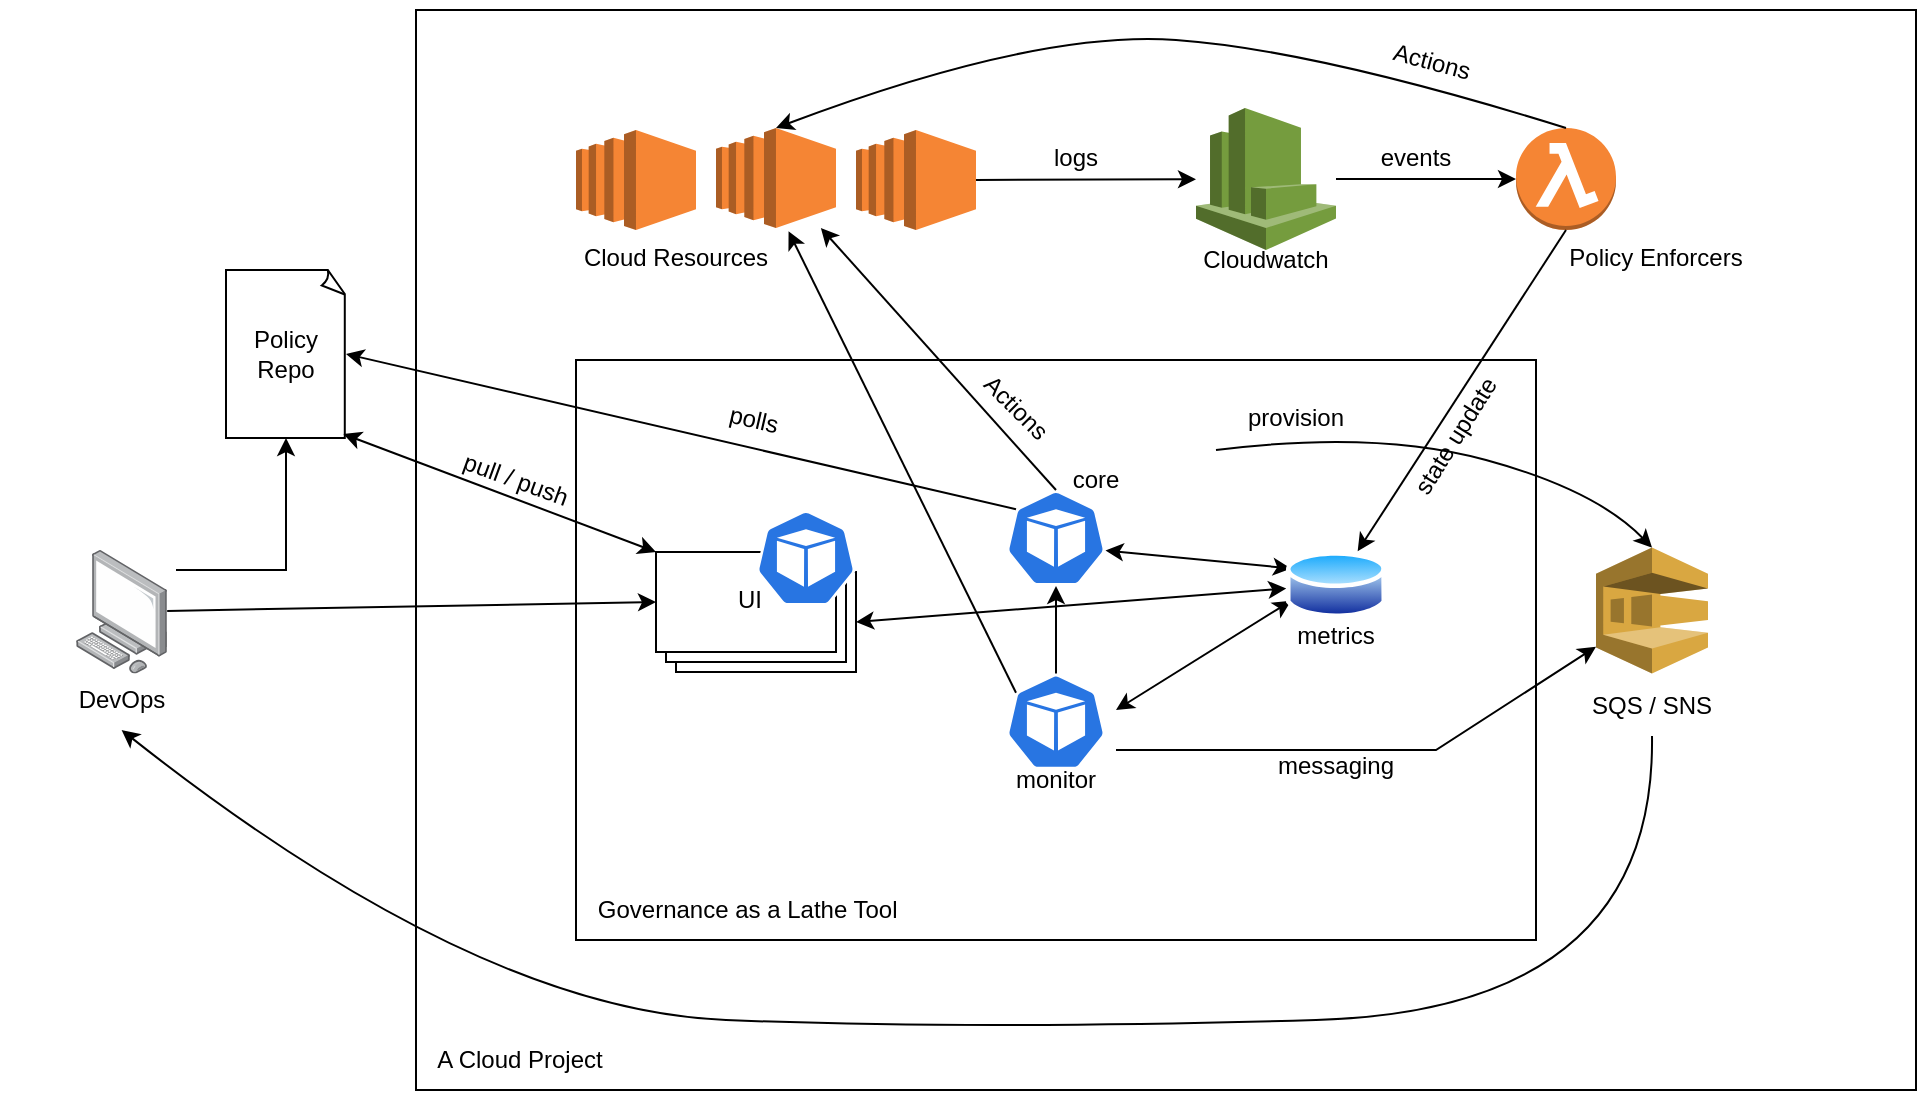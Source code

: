 <mxfile version="20.2.5" type="github">
  <diagram id="Vv94kJZP70gJv3WfLBMk" name="Page-1">
    <mxGraphModel dx="1061" dy="934" grid="1" gridSize="10" guides="1" tooltips="1" connect="1" arrows="1" fold="1" page="1" pageScale="1" pageWidth="1100" pageHeight="850" math="0" shadow="0">
      <root>
        <mxCell id="0" />
        <mxCell id="1" parent="0" />
        <mxCell id="CQJ7iR8nY9A5MEXB7DN9-19" value="" style="verticalLabelPosition=bottom;verticalAlign=top;html=1;shape=mxgraph.basic.rect;fillColor2=none;strokeWidth=1;size=20;indent=5;" vertex="1" parent="1">
          <mxGeometry x="270" y="80" width="750" height="540" as="geometry" />
        </mxCell>
        <mxCell id="CQJ7iR8nY9A5MEXB7DN9-18" value="" style="verticalLabelPosition=bottom;verticalAlign=top;html=1;shape=mxgraph.basic.rect;fillColor2=none;strokeWidth=1;size=20;indent=5;" vertex="1" parent="1">
          <mxGeometry x="350" y="255" width="480" height="290" as="geometry" />
        </mxCell>
        <mxCell id="CQJ7iR8nY9A5MEXB7DN9-4" value="" style="points=[];aspect=fixed;html=1;align=center;shadow=0;dashed=0;image;image=img/lib/allied_telesis/computer_and_terminals/Personal_Computer.svg;" vertex="1" parent="1">
          <mxGeometry x="100" y="350" width="45.6" height="61.8" as="geometry" />
        </mxCell>
        <mxCell id="CQJ7iR8nY9A5MEXB7DN9-6" value="" style="shape=image;html=1;verticalAlign=top;verticalLabelPosition=bottom;labelBackgroundColor=#ffffff;imageAspect=0;aspect=fixed;image=https://cdn1.iconfinder.com/data/icons/picons-social/57/github_rounded-128.png" vertex="1" parent="1">
          <mxGeometry x="180" y="150" width="50" height="50" as="geometry" />
        </mxCell>
        <mxCell id="CQJ7iR8nY9A5MEXB7DN9-8" value="Policy&lt;br&gt;Repo" style="whiteSpace=wrap;html=1;shape=mxgraph.basic.document" vertex="1" parent="1">
          <mxGeometry x="175" y="210" width="60" height="84" as="geometry" />
        </mxCell>
        <mxCell id="CQJ7iR8nY9A5MEXB7DN9-9" value="" style="endArrow=classic;html=1;rounded=0;entryX=0.5;entryY=1;entryDx=0;entryDy=0;entryPerimeter=0;" edge="1" parent="1" target="CQJ7iR8nY9A5MEXB7DN9-8">
          <mxGeometry width="50" height="50" relative="1" as="geometry">
            <mxPoint x="150" y="360" as="sourcePoint" />
            <mxPoint x="210" y="360" as="targetPoint" />
            <Array as="points">
              <mxPoint x="205" y="360" />
            </Array>
          </mxGeometry>
        </mxCell>
        <mxCell id="CQJ7iR8nY9A5MEXB7DN9-10" value="" style="outlineConnect=0;dashed=0;verticalLabelPosition=bottom;verticalAlign=top;align=center;html=1;shape=mxgraph.aws3.ec2;fillColor=#F58534;gradientColor=none;" vertex="1" parent="1">
          <mxGeometry x="350" y="140" width="60" height="50" as="geometry" />
        </mxCell>
        <mxCell id="CQJ7iR8nY9A5MEXB7DN9-11" value="" style="outlineConnect=0;dashed=0;verticalLabelPosition=bottom;verticalAlign=top;align=center;html=1;shape=mxgraph.aws3.ec2;fillColor=#F58534;gradientColor=none;" vertex="1" parent="1">
          <mxGeometry x="420" y="139" width="60" height="50" as="geometry" />
        </mxCell>
        <mxCell id="CQJ7iR8nY9A5MEXB7DN9-12" value="" style="outlineConnect=0;dashed=0;verticalLabelPosition=bottom;verticalAlign=top;align=center;html=1;shape=mxgraph.aws3.ec2;fillColor=#F58534;gradientColor=none;" vertex="1" parent="1">
          <mxGeometry x="490" y="140" width="60" height="50" as="geometry" />
        </mxCell>
        <mxCell id="CQJ7iR8nY9A5MEXB7DN9-13" value="" style="outlineConnect=0;dashed=0;verticalLabelPosition=bottom;verticalAlign=top;align=center;html=1;shape=mxgraph.aws3.cloudwatch;fillColor=#759C3E;gradientColor=none;" vertex="1" parent="1">
          <mxGeometry x="660" y="129" width="70" height="71" as="geometry" />
        </mxCell>
        <mxCell id="CQJ7iR8nY9A5MEXB7DN9-15" value="" style="outlineConnect=0;dashed=0;verticalLabelPosition=bottom;verticalAlign=top;align=center;html=1;shape=mxgraph.aws3.lambda_function;fillColor=#F58534;gradientColor=none;" vertex="1" parent="1">
          <mxGeometry x="820" y="139" width="50" height="51" as="geometry" />
        </mxCell>
        <mxCell id="CQJ7iR8nY9A5MEXB7DN9-16" value="" style="sketch=0;html=1;dashed=0;whitespace=wrap;fillColor=#2875E2;strokeColor=#ffffff;points=[[0.005,0.63,0],[0.1,0.2,0],[0.9,0.2,0],[0.5,0,0],[0.995,0.63,0],[0.72,0.99,0],[0.5,1,0],[0.28,0.99,0]];shape=mxgraph.kubernetes.icon;prIcon=pod" vertex="1" parent="1">
          <mxGeometry x="565" y="320" width="50" height="48" as="geometry" />
        </mxCell>
        <mxCell id="CQJ7iR8nY9A5MEXB7DN9-17" value="" style="verticalLabelPosition=bottom;verticalAlign=top;html=1;shape=mxgraph.basic.layered_rect;dx=10;outlineConnect=0;" vertex="1" parent="1">
          <mxGeometry x="390" y="351" width="100" height="60" as="geometry" />
        </mxCell>
        <mxCell id="CQJ7iR8nY9A5MEXB7DN9-21" value="" style="sketch=0;html=1;dashed=0;whitespace=wrap;fillColor=#2875E2;strokeColor=#ffffff;points=[[0.005,0.63,0],[0.1,0.2,0],[0.9,0.2,0],[0.5,0,0],[0.995,0.63,0],[0.72,0.99,0],[0.5,1,0],[0.28,0.99,0]];shape=mxgraph.kubernetes.icon;prIcon=pod" vertex="1" parent="1">
          <mxGeometry x="565" y="411.8" width="50" height="48" as="geometry" />
        </mxCell>
        <mxCell id="CQJ7iR8nY9A5MEXB7DN9-22" value="" style="endArrow=classic;html=1;rounded=0;entryX=0;entryY=0;entryDx=0;entryDy=25;entryPerimeter=0;" edge="1" parent="1" source="CQJ7iR8nY9A5MEXB7DN9-4" target="CQJ7iR8nY9A5MEXB7DN9-17">
          <mxGeometry width="50" height="50" relative="1" as="geometry">
            <mxPoint x="100" y="550" as="sourcePoint" />
            <mxPoint x="150" y="500" as="targetPoint" />
          </mxGeometry>
        </mxCell>
        <mxCell id="CQJ7iR8nY9A5MEXB7DN9-23" value="" style="endArrow=classic;html=1;rounded=0;exitX=0.5;exitY=0;exitDx=0;exitDy=0;exitPerimeter=0;" edge="1" parent="1" source="CQJ7iR8nY9A5MEXB7DN9-16" target="CQJ7iR8nY9A5MEXB7DN9-11">
          <mxGeometry width="50" height="50" relative="1" as="geometry">
            <mxPoint x="520" y="240" as="sourcePoint" />
            <mxPoint x="570" y="190" as="targetPoint" />
          </mxGeometry>
        </mxCell>
        <mxCell id="CQJ7iR8nY9A5MEXB7DN9-25" value="" style="endArrow=classic;html=1;rounded=0;exitX=0.1;exitY=0.2;exitDx=0;exitDy=0;exitPerimeter=0;entryX=1;entryY=0.5;entryDx=0;entryDy=0;entryPerimeter=0;" edge="1" parent="1" source="CQJ7iR8nY9A5MEXB7DN9-16" target="CQJ7iR8nY9A5MEXB7DN9-8">
          <mxGeometry width="50" height="50" relative="1" as="geometry">
            <mxPoint x="460" y="320" as="sourcePoint" />
            <mxPoint x="510" y="270" as="targetPoint" />
          </mxGeometry>
        </mxCell>
        <mxCell id="CQJ7iR8nY9A5MEXB7DN9-28" value="" style="endArrow=classic;html=1;rounded=0;exitX=1;exitY=0.5;exitDx=0;exitDy=0;exitPerimeter=0;" edge="1" parent="1" source="CQJ7iR8nY9A5MEXB7DN9-12" target="CQJ7iR8nY9A5MEXB7DN9-13">
          <mxGeometry width="50" height="50" relative="1" as="geometry">
            <mxPoint x="580" y="190" as="sourcePoint" />
            <mxPoint x="630" y="140" as="targetPoint" />
          </mxGeometry>
        </mxCell>
        <mxCell id="CQJ7iR8nY9A5MEXB7DN9-29" value="" style="endArrow=classic;html=1;rounded=0;entryX=0;entryY=0.5;entryDx=0;entryDy=0;entryPerimeter=0;" edge="1" parent="1" source="CQJ7iR8nY9A5MEXB7DN9-13" target="CQJ7iR8nY9A5MEXB7DN9-15">
          <mxGeometry width="50" height="50" relative="1" as="geometry">
            <mxPoint x="750" y="200" as="sourcePoint" />
            <mxPoint x="800" y="150" as="targetPoint" />
          </mxGeometry>
        </mxCell>
        <mxCell id="CQJ7iR8nY9A5MEXB7DN9-30" value="" style="endArrow=classic;html=1;rounded=0;exitX=0.5;exitY=1;exitDx=0;exitDy=0;exitPerimeter=0;" edge="1" parent="1" source="CQJ7iR8nY9A5MEXB7DN9-15" target="CQJ7iR8nY9A5MEXB7DN9-61">
          <mxGeometry width="50" height="50" relative="1" as="geometry">
            <mxPoint x="880" y="280" as="sourcePoint" />
            <mxPoint x="930" y="230" as="targetPoint" />
          </mxGeometry>
        </mxCell>
        <mxCell id="CQJ7iR8nY9A5MEXB7DN9-32" value="" style="endArrow=classic;startArrow=classic;html=1;rounded=0;entryX=0;entryY=0.75;entryDx=0;entryDy=0;" edge="1" parent="1" target="CQJ7iR8nY9A5MEXB7DN9-61">
          <mxGeometry width="50" height="50" relative="1" as="geometry">
            <mxPoint x="620" y="430" as="sourcePoint" />
            <mxPoint x="690" y="410" as="targetPoint" />
          </mxGeometry>
        </mxCell>
        <mxCell id="CQJ7iR8nY9A5MEXB7DN9-33" value="" style="endArrow=classic;startArrow=classic;html=1;rounded=0;exitX=0.995;exitY=0.63;exitDx=0;exitDy=0;exitPerimeter=0;entryX=0;entryY=0.25;entryDx=0;entryDy=0;" edge="1" parent="1" source="CQJ7iR8nY9A5MEXB7DN9-16" target="CQJ7iR8nY9A5MEXB7DN9-61">
          <mxGeometry width="50" height="50" relative="1" as="geometry">
            <mxPoint x="620" y="390" as="sourcePoint" />
            <mxPoint x="670" y="340" as="targetPoint" />
          </mxGeometry>
        </mxCell>
        <mxCell id="CQJ7iR8nY9A5MEXB7DN9-34" value="" style="endArrow=classic;startArrow=classic;html=1;rounded=0;exitX=0;exitY=0;exitDx=100;exitDy=35;exitPerimeter=0;" edge="1" parent="1" source="CQJ7iR8nY9A5MEXB7DN9-17" target="CQJ7iR8nY9A5MEXB7DN9-61">
          <mxGeometry width="50" height="50" relative="1" as="geometry">
            <mxPoint x="450" y="500" as="sourcePoint" />
            <mxPoint x="500" y="450" as="targetPoint" />
          </mxGeometry>
        </mxCell>
        <mxCell id="CQJ7iR8nY9A5MEXB7DN9-36" value="Cloud Resources" style="text;html=1;strokeColor=none;fillColor=none;align=center;verticalAlign=middle;whiteSpace=wrap;rounded=0;" vertex="1" parent="1">
          <mxGeometry x="340" y="189" width="120" height="30" as="geometry" />
        </mxCell>
        <mxCell id="CQJ7iR8nY9A5MEXB7DN9-37" value="Cloudwatch" style="text;html=1;strokeColor=none;fillColor=none;align=center;verticalAlign=middle;whiteSpace=wrap;rounded=0;" vertex="1" parent="1">
          <mxGeometry x="635" y="190" width="120" height="30" as="geometry" />
        </mxCell>
        <mxCell id="CQJ7iR8nY9A5MEXB7DN9-38" value="Policy Enforcers" style="text;html=1;strokeColor=none;fillColor=none;align=center;verticalAlign=middle;whiteSpace=wrap;rounded=0;" vertex="1" parent="1">
          <mxGeometry x="830" y="189" width="120" height="30" as="geometry" />
        </mxCell>
        <mxCell id="CQJ7iR8nY9A5MEXB7DN9-40" value="" style="curved=1;endArrow=classic;html=1;rounded=0;exitX=0.5;exitY=0;exitDx=0;exitDy=0;exitPerimeter=0;entryX=0.5;entryY=0;entryDx=0;entryDy=0;entryPerimeter=0;" edge="1" parent="1" source="CQJ7iR8nY9A5MEXB7DN9-15" target="CQJ7iR8nY9A5MEXB7DN9-11">
          <mxGeometry width="50" height="50" relative="1" as="geometry">
            <mxPoint x="580" y="140" as="sourcePoint" />
            <mxPoint x="630" y="90" as="targetPoint" />
            <Array as="points">
              <mxPoint x="720" y="100" />
              <mxPoint x="580" y="90" />
            </Array>
          </mxGeometry>
        </mxCell>
        <mxCell id="CQJ7iR8nY9A5MEXB7DN9-41" value="Actions" style="text;html=1;strokeColor=none;fillColor=none;align=center;verticalAlign=middle;whiteSpace=wrap;rounded=0;rotation=15;" vertex="1" parent="1">
          <mxGeometry x="718" y="91" width="120" height="30" as="geometry" />
        </mxCell>
        <mxCell id="CQJ7iR8nY9A5MEXB7DN9-42" value="Actions" style="text;html=1;strokeColor=none;fillColor=none;align=center;verticalAlign=middle;whiteSpace=wrap;rounded=0;rotation=45;" vertex="1" parent="1">
          <mxGeometry x="510" y="264" width="120" height="30" as="geometry" />
        </mxCell>
        <mxCell id="CQJ7iR8nY9A5MEXB7DN9-43" value="logs&lt;span style=&quot;caret-color: rgba(0, 0, 0, 0); color: rgba(0, 0, 0, 0); font-family: monospace; font-size: 0px; text-align: start;&quot;&gt;%3CmxGraphModel%3E%3Croot%3E%3CmxCell%20id%3D%220%22%2F%3E%3CmxCell%20id%3D%221%22%20parent%3D%220%22%2F%3E%3CmxCell%20id%3D%222%22%20value%3D%22Cloudwatch%22%20style%3D%22text%3Bhtml%3D1%3BstrokeColor%3Dnone%3BfillColor%3Dnone%3Balign%3Dcenter%3BverticalAlign%3Dmiddle%3BwhiteSpace%3Dwrap%3Brounded%3D0%3B%22%20vertex%3D%221%22%20parent%3D%221%22%3E%3CmxGeometry%20x%3D%22635%22%20y%3D%22190%22%20width%3D%22120%22%20height%3D%2230%22%20as%3D%22geometry%22%2F%3E%3C%2FmxCell%3E%3C%2Froot%3E%3C%2FmxGraphModel%3&amp;nbsp;&lt;/span&gt;" style="text;html=1;strokeColor=none;fillColor=none;align=center;verticalAlign=middle;whiteSpace=wrap;rounded=0;" vertex="1" parent="1">
          <mxGeometry x="540" y="139" width="120" height="30" as="geometry" />
        </mxCell>
        <mxCell id="CQJ7iR8nY9A5MEXB7DN9-44" value="events" style="text;html=1;strokeColor=none;fillColor=none;align=center;verticalAlign=middle;whiteSpace=wrap;rounded=0;" vertex="1" parent="1">
          <mxGeometry x="710" y="139" width="120" height="30" as="geometry" />
        </mxCell>
        <mxCell id="CQJ7iR8nY9A5MEXB7DN9-45" value="state update" style="text;html=1;strokeColor=none;fillColor=none;align=center;verticalAlign=middle;whiteSpace=wrap;rounded=0;rotation=-58;" vertex="1" parent="1">
          <mxGeometry x="730" y="278" width="120" height="30" as="geometry" />
        </mxCell>
        <mxCell id="CQJ7iR8nY9A5MEXB7DN9-46" value="metrics" style="text;html=1;strokeColor=none;fillColor=none;align=center;verticalAlign=middle;whiteSpace=wrap;rounded=0;" vertex="1" parent="1">
          <mxGeometry x="670" y="378" width="120" height="30" as="geometry" />
        </mxCell>
        <mxCell id="CQJ7iR8nY9A5MEXB7DN9-47" value="polls" style="text;html=1;strokeColor=none;fillColor=none;align=center;verticalAlign=middle;whiteSpace=wrap;rounded=0;rotation=13;" vertex="1" parent="1">
          <mxGeometry x="379" y="270" width="120" height="30" as="geometry" />
        </mxCell>
        <mxCell id="CQJ7iR8nY9A5MEXB7DN9-48" value="pull / push" style="text;html=1;strokeColor=none;fillColor=none;align=center;verticalAlign=middle;whiteSpace=wrap;rounded=0;rotation=20;" vertex="1" parent="1">
          <mxGeometry x="260" y="300" width="120" height="30" as="geometry" />
        </mxCell>
        <mxCell id="CQJ7iR8nY9A5MEXB7DN9-49" value="UI" style="text;html=1;strokeColor=none;fillColor=none;align=center;verticalAlign=middle;whiteSpace=wrap;rounded=0;" vertex="1" parent="1">
          <mxGeometry x="377" y="360" width="120" height="30" as="geometry" />
        </mxCell>
        <mxCell id="CQJ7iR8nY9A5MEXB7DN9-50" value="monitor" style="text;html=1;strokeColor=none;fillColor=none;align=center;verticalAlign=middle;whiteSpace=wrap;rounded=0;" vertex="1" parent="1">
          <mxGeometry x="530" y="450" width="120" height="30" as="geometry" />
        </mxCell>
        <mxCell id="CQJ7iR8nY9A5MEXB7DN9-52" value="DevOps" style="text;html=1;strokeColor=none;fillColor=none;align=center;verticalAlign=middle;whiteSpace=wrap;rounded=0;" vertex="1" parent="1">
          <mxGeometry x="62.8" y="410" width="120" height="30" as="geometry" />
        </mxCell>
        <mxCell id="CQJ7iR8nY9A5MEXB7DN9-53" value="Governance as a Lathe Tool&amp;nbsp;" style="text;html=1;strokeColor=none;fillColor=none;align=center;verticalAlign=middle;whiteSpace=wrap;rounded=0;" vertex="1" parent="1">
          <mxGeometry x="325" y="515" width="225" height="30" as="geometry" />
        </mxCell>
        <mxCell id="CQJ7iR8nY9A5MEXB7DN9-54" value="A Cloud Project" style="text;html=1;strokeColor=none;fillColor=none;align=center;verticalAlign=middle;whiteSpace=wrap;rounded=0;" vertex="1" parent="1">
          <mxGeometry x="242" y="590" width="160" height="30" as="geometry" />
        </mxCell>
        <mxCell id="CQJ7iR8nY9A5MEXB7DN9-55" value="" style="sketch=0;html=1;dashed=0;whitespace=wrap;fillColor=#2875E2;strokeColor=#ffffff;points=[[0.005,0.63,0],[0.1,0.2,0],[0.9,0.2,0],[0.5,0,0],[0.995,0.63,0],[0.72,0.99,0],[0.5,1,0],[0.28,0.99,0]];shape=mxgraph.kubernetes.icon;prIcon=pod" vertex="1" parent="1">
          <mxGeometry x="440" y="330" width="50" height="48" as="geometry" />
        </mxCell>
        <mxCell id="CQJ7iR8nY9A5MEXB7DN9-56" value="" style="endArrow=classic;html=1;rounded=0;exitX=0.1;exitY=0.2;exitDx=0;exitDy=0;exitPerimeter=0;entryX=0.969;entryY=0.056;entryDx=0;entryDy=0;entryPerimeter=0;" edge="1" parent="1" source="CQJ7iR8nY9A5MEXB7DN9-21" target="CQJ7iR8nY9A5MEXB7DN9-36">
          <mxGeometry width="50" height="50" relative="1" as="geometry">
            <mxPoint x="580" y="380" as="sourcePoint" />
            <mxPoint x="630" y="330" as="targetPoint" />
          </mxGeometry>
        </mxCell>
        <mxCell id="CQJ7iR8nY9A5MEXB7DN9-57" value="" style="endArrow=classic;html=1;rounded=0;exitX=0.5;exitY=0;exitDx=0;exitDy=0;exitPerimeter=0;entryX=0.5;entryY=1;entryDx=0;entryDy=0;entryPerimeter=0;" edge="1" parent="1" source="CQJ7iR8nY9A5MEXB7DN9-21" target="CQJ7iR8nY9A5MEXB7DN9-16">
          <mxGeometry width="50" height="50" relative="1" as="geometry">
            <mxPoint x="580" y="380" as="sourcePoint" />
            <mxPoint x="630" y="330" as="targetPoint" />
          </mxGeometry>
        </mxCell>
        <mxCell id="CQJ7iR8nY9A5MEXB7DN9-58" value="" style="outlineConnect=0;dashed=0;verticalLabelPosition=bottom;verticalAlign=top;align=center;html=1;shape=mxgraph.aws3.sqs;fillColor=#D9A741;gradientColor=none;" vertex="1" parent="1">
          <mxGeometry x="860" y="348.8" width="56" height="63" as="geometry" />
        </mxCell>
        <mxCell id="CQJ7iR8nY9A5MEXB7DN9-59" value="" style="endArrow=classic;html=1;rounded=0;exitX=0.75;exitY=0;exitDx=0;exitDy=0;" edge="1" parent="1" source="CQJ7iR8nY9A5MEXB7DN9-50" target="CQJ7iR8nY9A5MEXB7DN9-58">
          <mxGeometry width="50" height="50" relative="1" as="geometry">
            <mxPoint x="640" y="509.8" as="sourcePoint" />
            <mxPoint x="690" y="459.8" as="targetPoint" />
            <Array as="points">
              <mxPoint x="780" y="450" />
            </Array>
          </mxGeometry>
        </mxCell>
        <mxCell id="CQJ7iR8nY9A5MEXB7DN9-60" value="messaging" style="text;html=1;strokeColor=none;fillColor=none;align=center;verticalAlign=middle;whiteSpace=wrap;rounded=0;" vertex="1" parent="1">
          <mxGeometry x="670" y="443" width="120" height="30" as="geometry" />
        </mxCell>
        <mxCell id="CQJ7iR8nY9A5MEXB7DN9-61" value="" style="aspect=fixed;perimeter=ellipsePerimeter;html=1;align=center;shadow=0;dashed=0;spacingTop=3;image;image=img/lib/active_directory/database.svg;" vertex="1" parent="1">
          <mxGeometry x="705" y="348.8" width="50" height="37" as="geometry" />
        </mxCell>
        <mxCell id="CQJ7iR8nY9A5MEXB7DN9-62" value="SQS / SNS" style="text;html=1;strokeColor=none;fillColor=none;align=center;verticalAlign=middle;whiteSpace=wrap;rounded=0;" vertex="1" parent="1">
          <mxGeometry x="828" y="413" width="120" height="30" as="geometry" />
        </mxCell>
        <mxCell id="CQJ7iR8nY9A5MEXB7DN9-63" value="" style="curved=1;endArrow=classic;html=1;rounded=0;entryX=0.5;entryY=0;entryDx=0;entryDy=0;entryPerimeter=0;startArrow=none;" edge="1" parent="1" source="CQJ7iR8nY9A5MEXB7DN9-51" target="CQJ7iR8nY9A5MEXB7DN9-58">
          <mxGeometry width="50" height="50" relative="1" as="geometry">
            <mxPoint x="580" y="380" as="sourcePoint" />
            <mxPoint x="630" y="330" as="targetPoint" />
            <Array as="points">
              <mxPoint x="670" y="300" />
              <mxPoint x="750" y="290" />
              <mxPoint x="860" y="320" />
            </Array>
          </mxGeometry>
        </mxCell>
        <mxCell id="CQJ7iR8nY9A5MEXB7DN9-65" value="" style="curved=1;endArrow=classic;html=1;rounded=0;exitX=0.5;exitY=1;exitDx=0;exitDy=0;entryX=0.5;entryY=1;entryDx=0;entryDy=0;" edge="1" parent="1" source="CQJ7iR8nY9A5MEXB7DN9-62" target="CQJ7iR8nY9A5MEXB7DN9-52">
          <mxGeometry width="50" height="50" relative="1" as="geometry">
            <mxPoint x="580" y="380" as="sourcePoint" />
            <mxPoint x="630" y="330" as="targetPoint" />
            <Array as="points">
              <mxPoint x="890" y="580" />
              <mxPoint x="550" y="590" />
              <mxPoint x="300" y="580" />
            </Array>
          </mxGeometry>
        </mxCell>
        <mxCell id="CQJ7iR8nY9A5MEXB7DN9-66" value="provision" style="text;html=1;strokeColor=none;fillColor=none;align=center;verticalAlign=middle;whiteSpace=wrap;rounded=0;" vertex="1" parent="1">
          <mxGeometry x="650" y="269" width="120" height="30" as="geometry" />
        </mxCell>
        <mxCell id="CQJ7iR8nY9A5MEXB7DN9-68" value="" style="endArrow=classic;startArrow=classic;html=1;rounded=0;exitX=0.978;exitY=0.976;exitDx=0;exitDy=0;exitPerimeter=0;entryX=0;entryY=0;entryDx=0;entryDy=0;entryPerimeter=0;" edge="1" parent="1" source="CQJ7iR8nY9A5MEXB7DN9-8" target="CQJ7iR8nY9A5MEXB7DN9-17">
          <mxGeometry width="50" height="50" relative="1" as="geometry">
            <mxPoint x="580" y="400" as="sourcePoint" />
            <mxPoint x="630" y="350" as="targetPoint" />
          </mxGeometry>
        </mxCell>
        <mxCell id="CQJ7iR8nY9A5MEXB7DN9-51" value="core" style="text;html=1;strokeColor=none;fillColor=none;align=center;verticalAlign=middle;whiteSpace=wrap;rounded=0;" vertex="1" parent="1">
          <mxGeometry x="550" y="300" width="120" height="30" as="geometry" />
        </mxCell>
      </root>
    </mxGraphModel>
  </diagram>
</mxfile>
